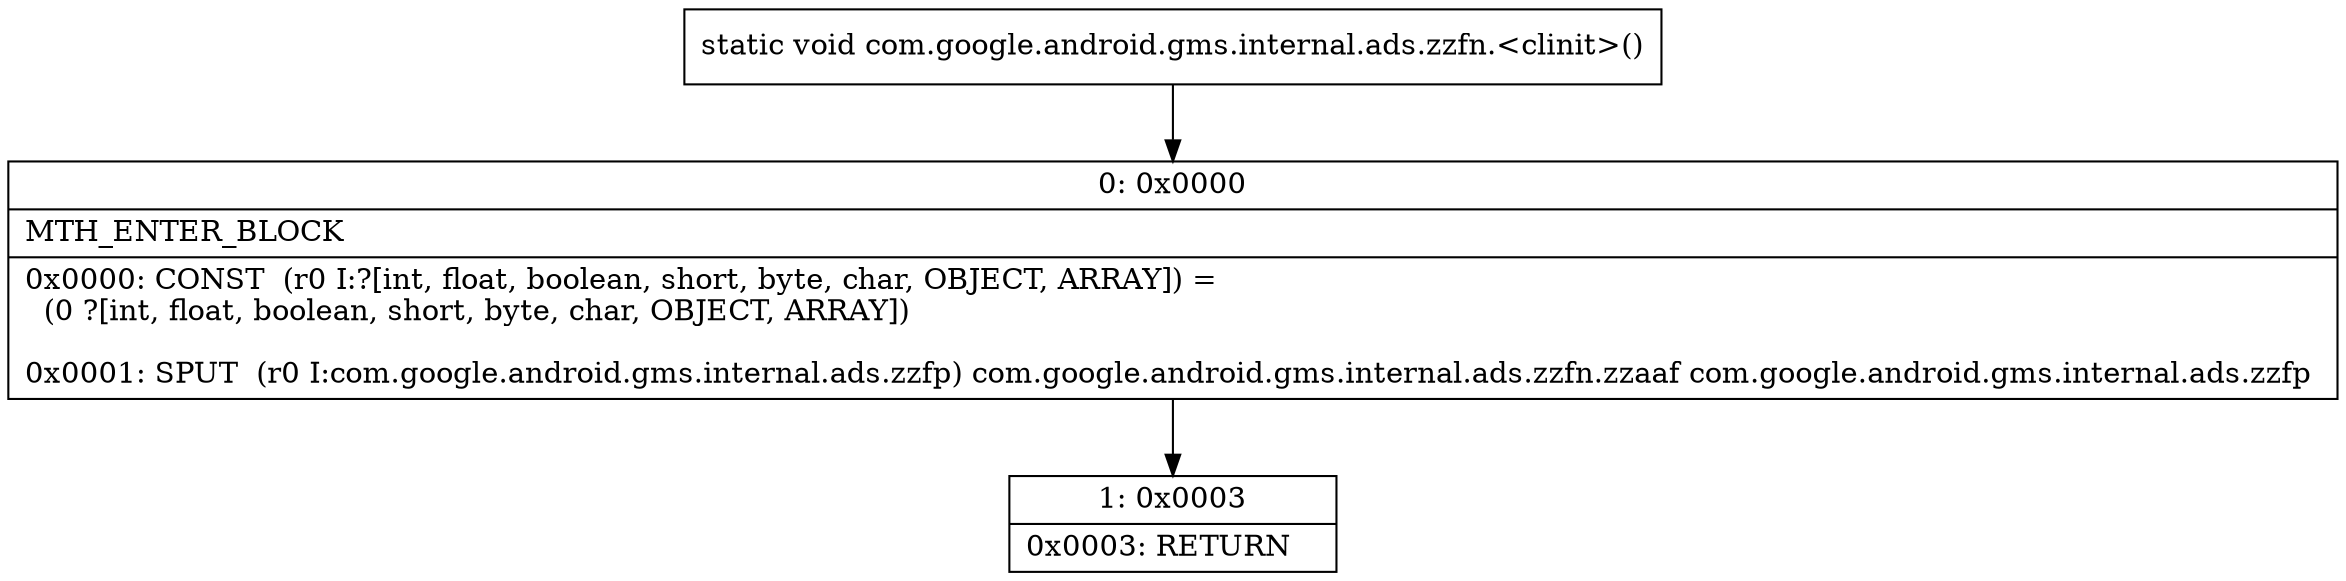 digraph "CFG forcom.google.android.gms.internal.ads.zzfn.\<clinit\>()V" {
Node_0 [shape=record,label="{0\:\ 0x0000|MTH_ENTER_BLOCK\l|0x0000: CONST  (r0 I:?[int, float, boolean, short, byte, char, OBJECT, ARRAY]) = \l  (0 ?[int, float, boolean, short, byte, char, OBJECT, ARRAY])\l \l0x0001: SPUT  (r0 I:com.google.android.gms.internal.ads.zzfp) com.google.android.gms.internal.ads.zzfn.zzaaf com.google.android.gms.internal.ads.zzfp \l}"];
Node_1 [shape=record,label="{1\:\ 0x0003|0x0003: RETURN   \l}"];
MethodNode[shape=record,label="{static void com.google.android.gms.internal.ads.zzfn.\<clinit\>() }"];
MethodNode -> Node_0;
Node_0 -> Node_1;
}

